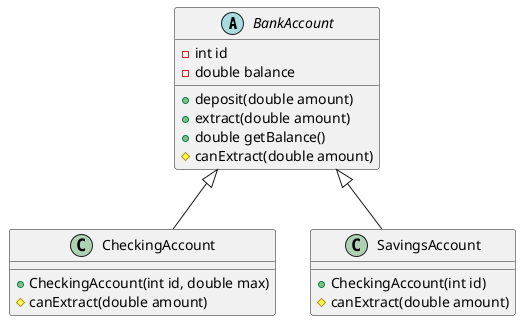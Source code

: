 @startuml
Abstract BankAccount{
- int id
- double balance
+ deposit(double amount)
+ extract(double amount)
+ double getBalance()
# canExtract(double amount)
}

class CheckingAccount{
+ CheckingAccount(int id, double max)
#canExtract(double amount)
}

class SavingsAccount{
+ CheckingAccount(int id)
#canExtract(double amount)
}

BankAccount <|-- CheckingAccount
BankAccount <|-- SavingsAccount
@enduml